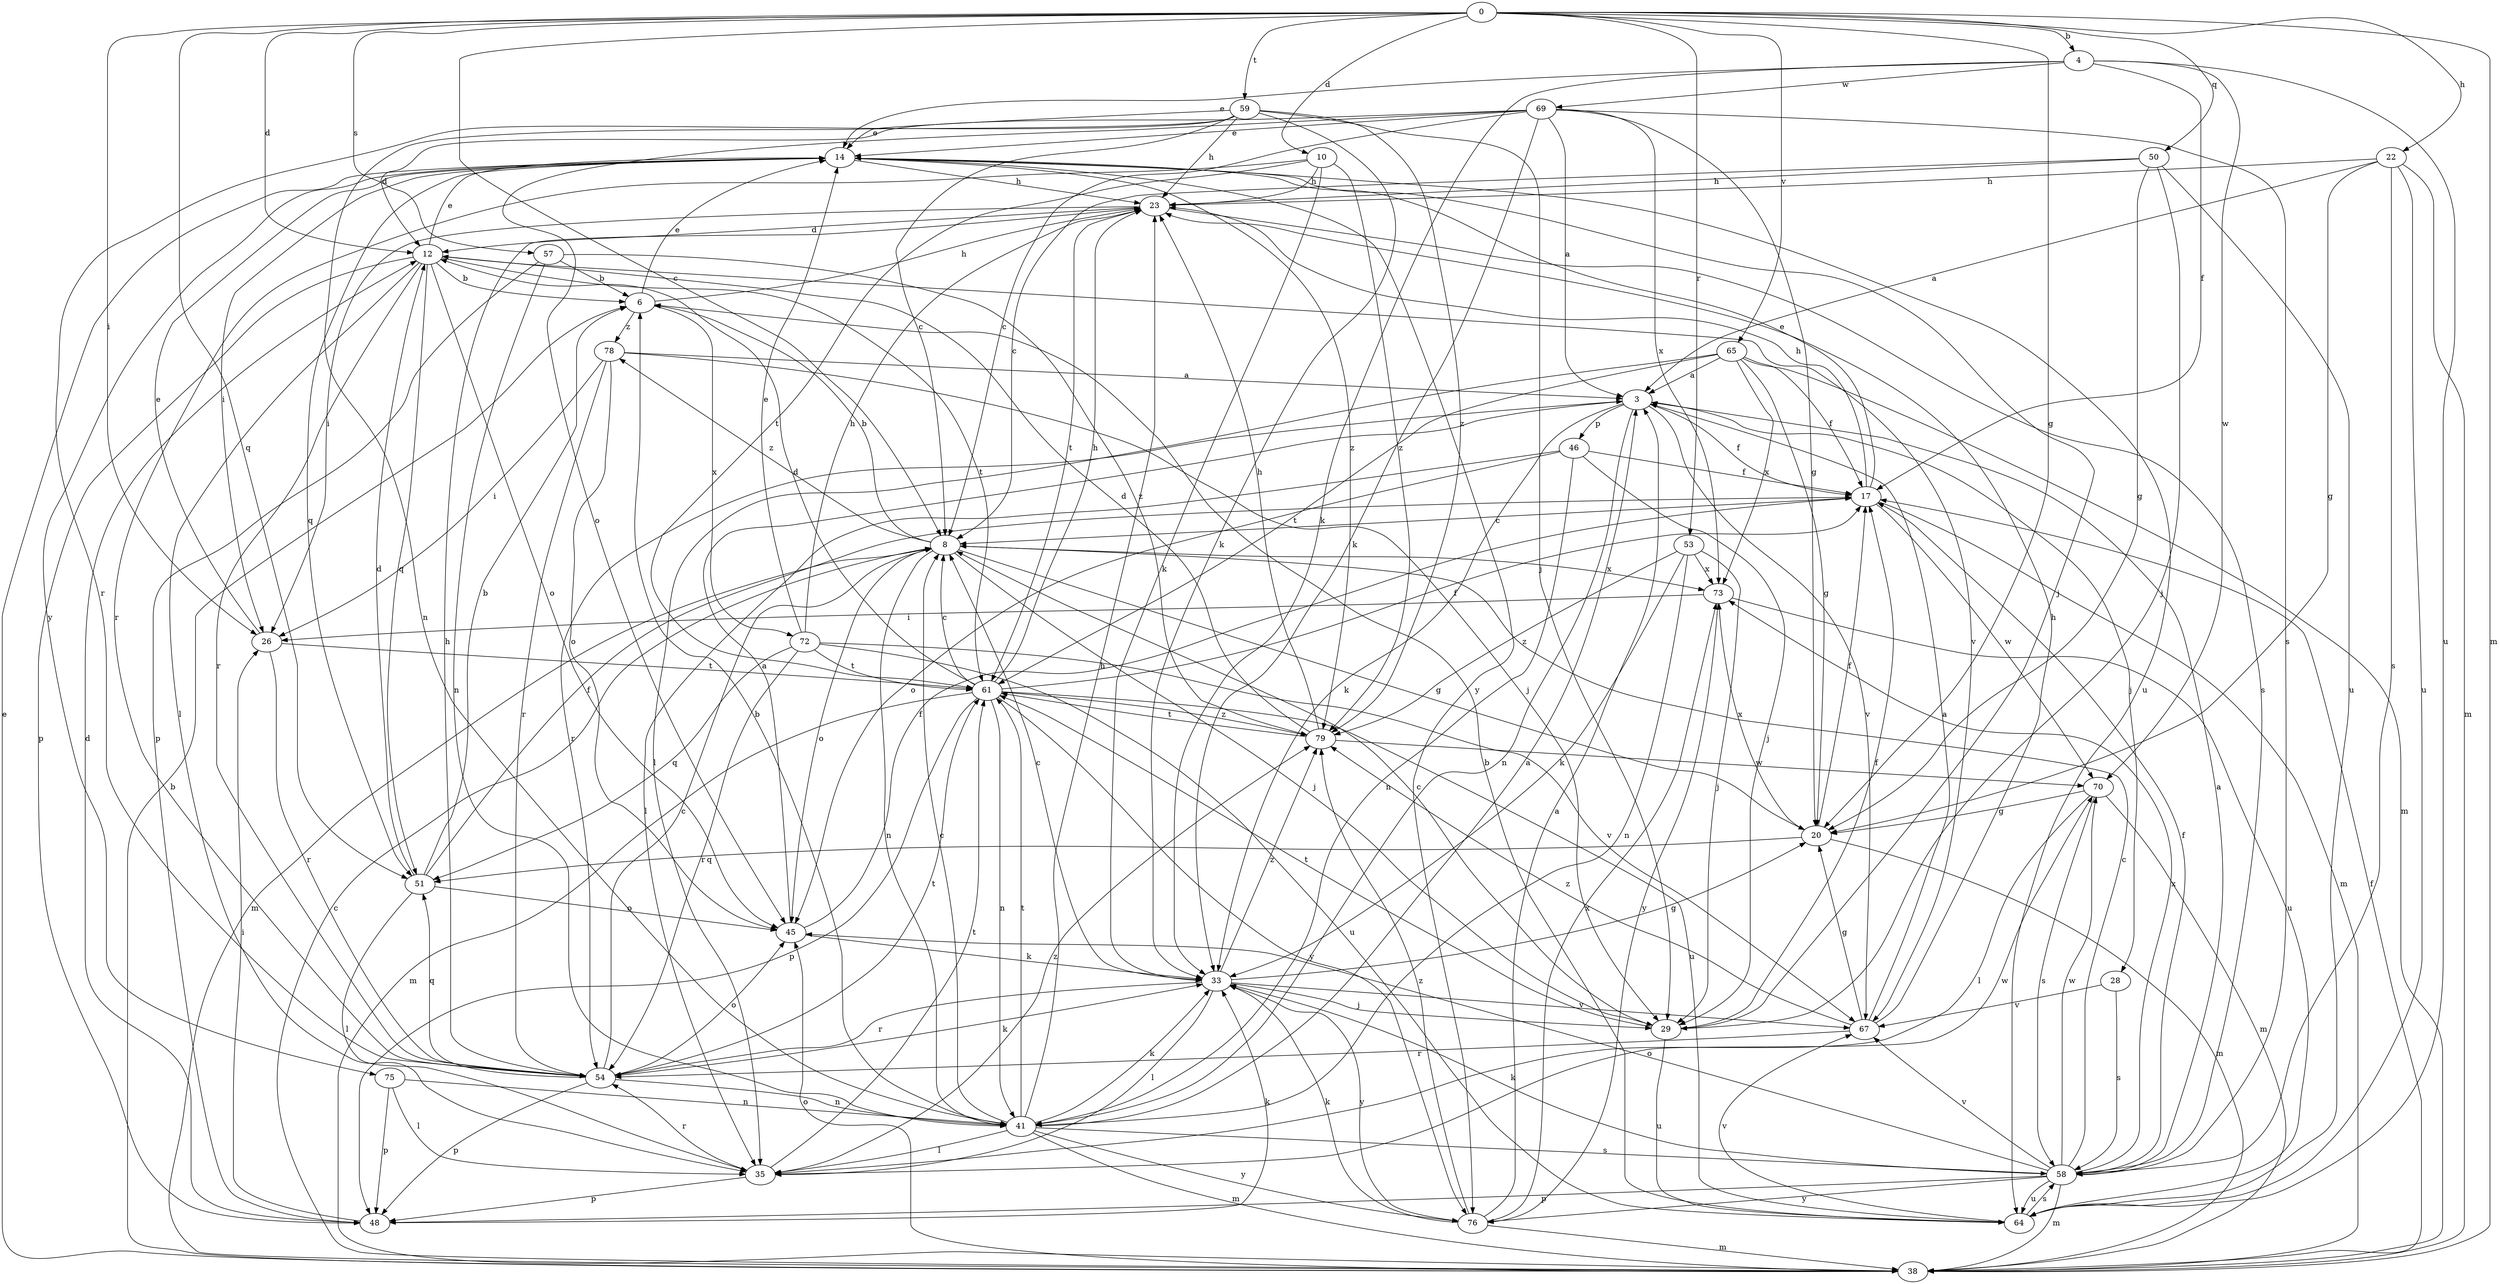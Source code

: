 strict digraph  {
0;
3;
4;
6;
8;
10;
12;
14;
17;
20;
22;
23;
26;
28;
29;
33;
35;
38;
41;
45;
46;
48;
50;
51;
53;
54;
57;
58;
59;
61;
64;
65;
67;
69;
70;
72;
73;
75;
76;
78;
79;
0 -> 4  [label=b];
0 -> 8  [label=c];
0 -> 10  [label=d];
0 -> 12  [label=d];
0 -> 20  [label=g];
0 -> 22  [label=h];
0 -> 26  [label=i];
0 -> 38  [label=m];
0 -> 50  [label=q];
0 -> 51  [label=q];
0 -> 53  [label=r];
0 -> 57  [label=s];
0 -> 59  [label=t];
0 -> 65  [label=v];
3 -> 17  [label=f];
3 -> 28  [label=j];
3 -> 33  [label=k];
3 -> 41  [label=n];
3 -> 46  [label=p];
3 -> 54  [label=r];
3 -> 67  [label=v];
4 -> 14  [label=e];
4 -> 17  [label=f];
4 -> 33  [label=k];
4 -> 64  [label=u];
4 -> 69  [label=w];
4 -> 70  [label=w];
6 -> 14  [label=e];
6 -> 23  [label=h];
6 -> 72  [label=x];
6 -> 78  [label=z];
8 -> 6  [label=b];
8 -> 20  [label=g];
8 -> 29  [label=j];
8 -> 38  [label=m];
8 -> 41  [label=n];
8 -> 45  [label=o];
8 -> 73  [label=x];
8 -> 78  [label=z];
10 -> 23  [label=h];
10 -> 33  [label=k];
10 -> 54  [label=r];
10 -> 61  [label=t];
10 -> 79  [label=z];
12 -> 6  [label=b];
12 -> 14  [label=e];
12 -> 35  [label=l];
12 -> 45  [label=o];
12 -> 48  [label=p];
12 -> 51  [label=q];
12 -> 54  [label=r];
12 -> 61  [label=t];
12 -> 67  [label=v];
14 -> 23  [label=h];
14 -> 26  [label=i];
14 -> 29  [label=j];
14 -> 51  [label=q];
14 -> 64  [label=u];
14 -> 75  [label=y];
14 -> 76  [label=y];
14 -> 79  [label=z];
17 -> 8  [label=c];
17 -> 14  [label=e];
17 -> 23  [label=h];
17 -> 38  [label=m];
17 -> 70  [label=w];
20 -> 17  [label=f];
20 -> 38  [label=m];
20 -> 51  [label=q];
20 -> 73  [label=x];
22 -> 3  [label=a];
22 -> 20  [label=g];
22 -> 23  [label=h];
22 -> 38  [label=m];
22 -> 58  [label=s];
22 -> 64  [label=u];
23 -> 12  [label=d];
23 -> 26  [label=i];
23 -> 58  [label=s];
23 -> 61  [label=t];
26 -> 14  [label=e];
26 -> 54  [label=r];
26 -> 61  [label=t];
28 -> 58  [label=s];
28 -> 67  [label=v];
29 -> 8  [label=c];
29 -> 17  [label=f];
29 -> 61  [label=t];
29 -> 64  [label=u];
33 -> 8  [label=c];
33 -> 20  [label=g];
33 -> 29  [label=j];
33 -> 35  [label=l];
33 -> 54  [label=r];
33 -> 67  [label=v];
33 -> 76  [label=y];
33 -> 79  [label=z];
35 -> 48  [label=p];
35 -> 54  [label=r];
35 -> 61  [label=t];
35 -> 70  [label=w];
35 -> 79  [label=z];
38 -> 6  [label=b];
38 -> 8  [label=c];
38 -> 14  [label=e];
38 -> 17  [label=f];
38 -> 45  [label=o];
41 -> 3  [label=a];
41 -> 6  [label=b];
41 -> 8  [label=c];
41 -> 23  [label=h];
41 -> 33  [label=k];
41 -> 35  [label=l];
41 -> 38  [label=m];
41 -> 58  [label=s];
41 -> 61  [label=t];
41 -> 76  [label=y];
45 -> 3  [label=a];
45 -> 17  [label=f];
45 -> 33  [label=k];
46 -> 17  [label=f];
46 -> 29  [label=j];
46 -> 35  [label=l];
46 -> 41  [label=n];
46 -> 45  [label=o];
48 -> 12  [label=d];
48 -> 26  [label=i];
48 -> 33  [label=k];
50 -> 8  [label=c];
50 -> 20  [label=g];
50 -> 23  [label=h];
50 -> 29  [label=j];
50 -> 64  [label=u];
51 -> 6  [label=b];
51 -> 12  [label=d];
51 -> 17  [label=f];
51 -> 35  [label=l];
51 -> 45  [label=o];
53 -> 29  [label=j];
53 -> 33  [label=k];
53 -> 41  [label=n];
53 -> 73  [label=x];
53 -> 79  [label=z];
54 -> 8  [label=c];
54 -> 23  [label=h];
54 -> 33  [label=k];
54 -> 41  [label=n];
54 -> 45  [label=o];
54 -> 48  [label=p];
54 -> 51  [label=q];
54 -> 61  [label=t];
57 -> 6  [label=b];
57 -> 41  [label=n];
57 -> 48  [label=p];
57 -> 79  [label=z];
58 -> 3  [label=a];
58 -> 8  [label=c];
58 -> 17  [label=f];
58 -> 33  [label=k];
58 -> 38  [label=m];
58 -> 45  [label=o];
58 -> 48  [label=p];
58 -> 64  [label=u];
58 -> 67  [label=v];
58 -> 70  [label=w];
58 -> 73  [label=x];
58 -> 76  [label=y];
59 -> 8  [label=c];
59 -> 14  [label=e];
59 -> 23  [label=h];
59 -> 29  [label=j];
59 -> 33  [label=k];
59 -> 41  [label=n];
59 -> 54  [label=r];
59 -> 79  [label=z];
61 -> 8  [label=c];
61 -> 12  [label=d];
61 -> 17  [label=f];
61 -> 23  [label=h];
61 -> 38  [label=m];
61 -> 41  [label=n];
61 -> 48  [label=p];
61 -> 64  [label=u];
61 -> 76  [label=y];
61 -> 79  [label=z];
64 -> 6  [label=b];
64 -> 58  [label=s];
64 -> 67  [label=v];
65 -> 3  [label=a];
65 -> 17  [label=f];
65 -> 20  [label=g];
65 -> 35  [label=l];
65 -> 38  [label=m];
65 -> 61  [label=t];
65 -> 73  [label=x];
67 -> 3  [label=a];
67 -> 20  [label=g];
67 -> 23  [label=h];
67 -> 54  [label=r];
67 -> 79  [label=z];
69 -> 3  [label=a];
69 -> 8  [label=c];
69 -> 12  [label=d];
69 -> 14  [label=e];
69 -> 20  [label=g];
69 -> 33  [label=k];
69 -> 45  [label=o];
69 -> 58  [label=s];
69 -> 73  [label=x];
70 -> 20  [label=g];
70 -> 35  [label=l];
70 -> 38  [label=m];
70 -> 58  [label=s];
72 -> 14  [label=e];
72 -> 23  [label=h];
72 -> 51  [label=q];
72 -> 54  [label=r];
72 -> 61  [label=t];
72 -> 64  [label=u];
72 -> 67  [label=v];
73 -> 26  [label=i];
73 -> 64  [label=u];
73 -> 76  [label=y];
75 -> 35  [label=l];
75 -> 41  [label=n];
75 -> 48  [label=p];
76 -> 3  [label=a];
76 -> 33  [label=k];
76 -> 38  [label=m];
76 -> 73  [label=x];
76 -> 79  [label=z];
78 -> 3  [label=a];
78 -> 26  [label=i];
78 -> 29  [label=j];
78 -> 45  [label=o];
78 -> 54  [label=r];
79 -> 12  [label=d];
79 -> 23  [label=h];
79 -> 61  [label=t];
79 -> 70  [label=w];
}
